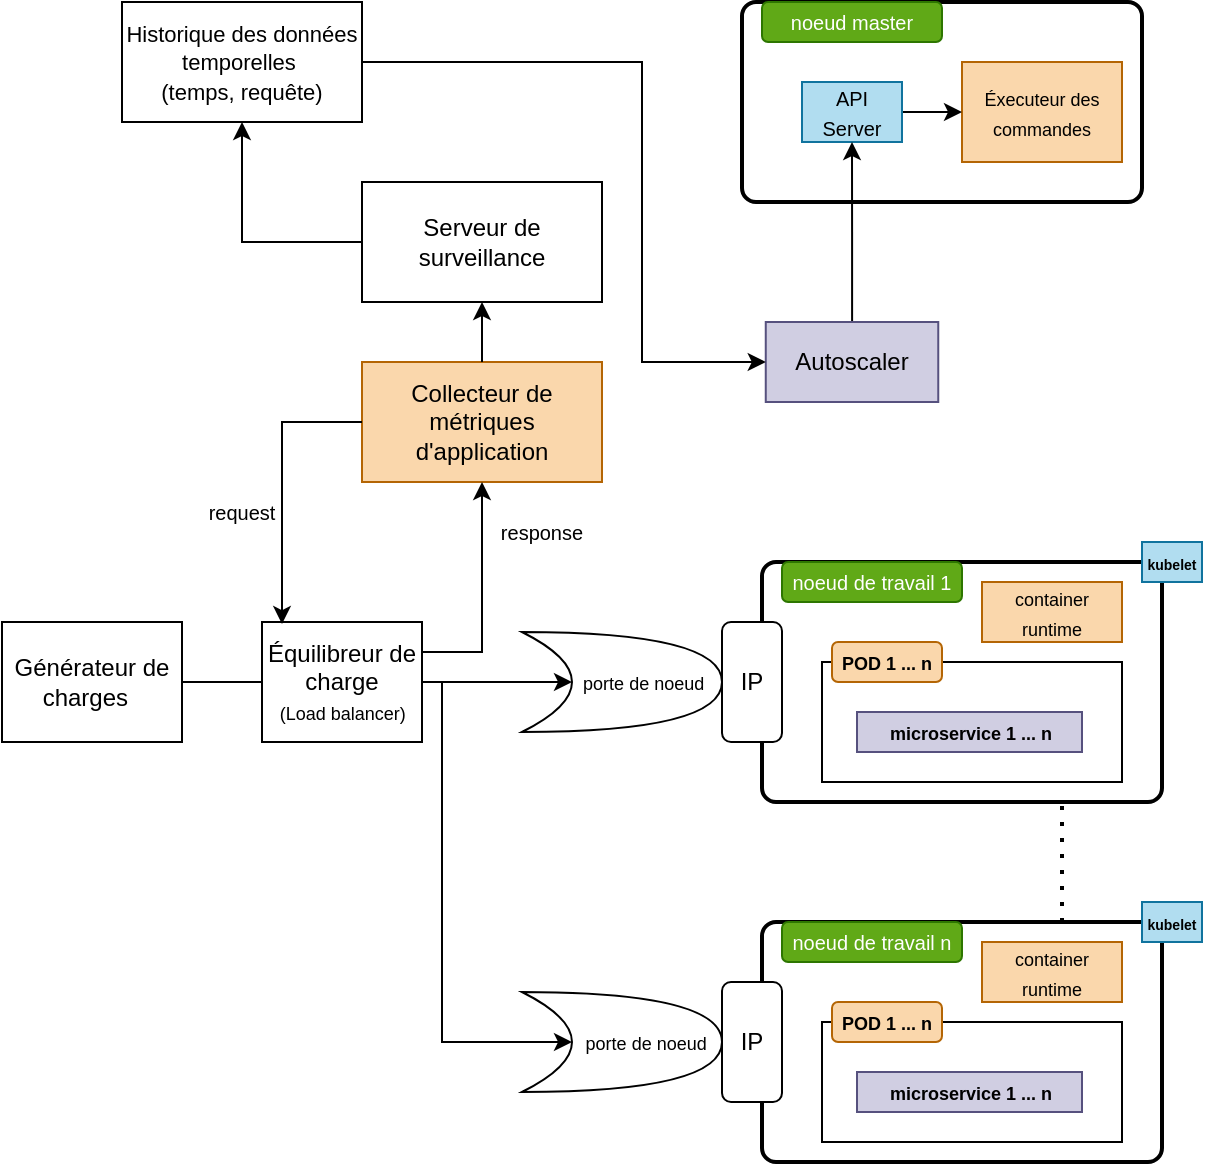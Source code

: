 <mxfile version="28.0.7">
  <diagram name="Page-1" id="FvB8RWJ11KUf7y3xcfyp">
    <mxGraphModel dx="976" dy="676" grid="1" gridSize="10" guides="1" tooltips="1" connect="1" arrows="1" fold="1" page="1" pageScale="1" pageWidth="827" pageHeight="1169" math="0" shadow="0">
      <root>
        <mxCell id="0" />
        <mxCell id="1" parent="0" />
        <mxCell id="x1dMFj4j9f9ZYq24DW8U-1" value="Générateur de charges&amp;nbsp;&amp;nbsp;" style="rounded=0;whiteSpace=wrap;html=1;" vertex="1" parent="1">
          <mxGeometry x="70" y="430" width="90" height="60" as="geometry" />
        </mxCell>
        <mxCell id="x1dMFj4j9f9ZYq24DW8U-2" value="" style="endArrow=classic;html=1;rounded=0;exitX=1;exitY=0.5;exitDx=0;exitDy=0;" edge="1" parent="1" source="x1dMFj4j9f9ZYq24DW8U-1" target="x1dMFj4j9f9ZYq24DW8U-3">
          <mxGeometry width="50" height="50" relative="1" as="geometry">
            <mxPoint x="390" y="500" as="sourcePoint" />
            <mxPoint x="440" y="450" as="targetPoint" />
            <Array as="points">
              <mxPoint x="250" y="460" />
            </Array>
          </mxGeometry>
        </mxCell>
        <mxCell id="x1dMFj4j9f9ZYq24DW8U-3" value="&lt;div&gt;Équilibreur de charge&lt;/div&gt;&lt;div&gt;&amp;nbsp;&lt;font style=&quot;font-size: 9px;&quot;&gt;(Load balancer)&amp;nbsp;&lt;/font&gt;&lt;/div&gt;" style="rounded=0;whiteSpace=wrap;html=1;" vertex="1" parent="1">
          <mxGeometry x="200" y="430" width="80" height="60" as="geometry" />
        </mxCell>
        <mxCell id="x1dMFj4j9f9ZYq24DW8U-4" value="&lt;div align=&quot;center&quot;&gt;&amp;nbsp;&amp;nbsp;&lt;font style=&quot;font-size: 9px;&quot;&gt;&amp;nbsp; &amp;nbsp; &amp;nbsp; porte&amp;nbsp;de noeud&lt;/font&gt;&lt;/div&gt;" style="shape=xor;whiteSpace=wrap;html=1;align=center;" vertex="1" parent="1">
          <mxGeometry x="330" y="435" width="100" height="50" as="geometry" />
        </mxCell>
        <mxCell id="x1dMFj4j9f9ZYq24DW8U-7" value="" style="rounded=1;whiteSpace=wrap;html=1;absoluteArcSize=1;arcSize=14;strokeWidth=2;" vertex="1" parent="1">
          <mxGeometry x="450" y="400" width="200" height="120" as="geometry" />
        </mxCell>
        <mxCell id="x1dMFj4j9f9ZYq24DW8U-8" value="" style="endArrow=classic;html=1;rounded=0;exitX=1;exitY=0.5;exitDx=0;exitDy=0;entryX=0.25;entryY=0.5;entryDx=0;entryDy=0;entryPerimeter=0;" edge="1" parent="1" source="x1dMFj4j9f9ZYq24DW8U-3" target="x1dMFj4j9f9ZYq24DW8U-4">
          <mxGeometry width="50" height="50" relative="1" as="geometry">
            <mxPoint x="390" y="500" as="sourcePoint" />
            <mxPoint x="440" y="450" as="targetPoint" />
          </mxGeometry>
        </mxCell>
        <mxCell id="x1dMFj4j9f9ZYq24DW8U-9" value="&lt;font style=&quot;font-size: 10px;&quot;&gt;noeud de travail 1&lt;/font&gt;" style="rounded=1;whiteSpace=wrap;html=1;fillColor=#60a917;fontColor=#ffffff;strokeColor=#2D7600;" vertex="1" parent="1">
          <mxGeometry x="460" y="400" width="90" height="20" as="geometry" />
        </mxCell>
        <mxCell id="x1dMFj4j9f9ZYq24DW8U-12" value="IP" style="rounded=1;whiteSpace=wrap;html=1;" vertex="1" parent="1">
          <mxGeometry x="430" y="430" width="30" height="60" as="geometry" />
        </mxCell>
        <mxCell id="x1dMFj4j9f9ZYq24DW8U-16" value="" style="endArrow=none;dashed=1;html=1;dashPattern=1 3;strokeWidth=2;rounded=0;exitX=0.75;exitY=0;exitDx=0;exitDy=0;entryX=0.75;entryY=1;entryDx=0;entryDy=0;" edge="1" parent="1" target="x1dMFj4j9f9ZYq24DW8U-7">
          <mxGeometry width="50" height="50" relative="1" as="geometry">
            <mxPoint x="600" y="580" as="sourcePoint" />
            <mxPoint x="580" y="510" as="targetPoint" />
          </mxGeometry>
        </mxCell>
        <mxCell id="x1dMFj4j9f9ZYq24DW8U-18" value="&lt;font style=&quot;font-size: 9px;&quot;&gt;container runtime&lt;/font&gt;" style="rounded=0;whiteSpace=wrap;html=1;fillColor=#fad7ac;strokeColor=#b46504;" vertex="1" parent="1">
          <mxGeometry x="560" y="410" width="70" height="30" as="geometry" />
        </mxCell>
        <mxCell id="x1dMFj4j9f9ZYq24DW8U-20" value="" style="rounded=0;whiteSpace=wrap;html=1;" vertex="1" parent="1">
          <mxGeometry x="480" y="450" width="150" height="60" as="geometry" />
        </mxCell>
        <mxCell id="x1dMFj4j9f9ZYq24DW8U-21" value="&lt;font style=&quot;font-size: 9px;&quot;&gt;&lt;b&gt;POD&amp;nbsp;1 ... n&lt;/b&gt;&lt;/font&gt;" style="rounded=1;whiteSpace=wrap;html=1;fillColor=#fad7ac;strokeColor=#b46504;rotation=0;" vertex="1" parent="1">
          <mxGeometry x="485" y="440" width="55" height="20" as="geometry" />
        </mxCell>
        <mxCell id="x1dMFj4j9f9ZYq24DW8U-22" value="&lt;b&gt;&lt;font style=&quot;font-size: 9px;&quot;&gt;microservice 1&amp;nbsp;... n&lt;/font&gt;&lt;/b&gt;" style="rounded=0;whiteSpace=wrap;html=1;fillColor=#d0cee2;strokeColor=#56517e;" vertex="1" parent="1">
          <mxGeometry x="497.5" y="475" width="112.5" height="20" as="geometry" />
        </mxCell>
        <mxCell id="x1dMFj4j9f9ZYq24DW8U-28" value="&lt;b&gt;&lt;font style=&quot;font-size: 7px;&quot;&gt;kubelet&lt;/font&gt;&lt;/b&gt;" style="rounded=0;whiteSpace=wrap;html=1;fillColor=#b1ddf0;strokeColor=#10739e;" vertex="1" parent="1">
          <mxGeometry x="640" y="390" width="30" height="20" as="geometry" />
        </mxCell>
        <mxCell id="x1dMFj4j9f9ZYq24DW8U-32" value="" style="rounded=1;whiteSpace=wrap;html=1;absoluteArcSize=1;arcSize=14;strokeWidth=2;" vertex="1" parent="1">
          <mxGeometry x="450" y="580" width="200" height="120" as="geometry" />
        </mxCell>
        <mxCell id="x1dMFj4j9f9ZYq24DW8U-33" value="&lt;font style=&quot;font-size: 10px;&quot;&gt;noeud de travail n&lt;/font&gt;" style="rounded=1;whiteSpace=wrap;html=1;fillColor=#60a917;fontColor=#ffffff;strokeColor=#2D7600;" vertex="1" parent="1">
          <mxGeometry x="460" y="580" width="90" height="20" as="geometry" />
        </mxCell>
        <mxCell id="x1dMFj4j9f9ZYq24DW8U-34" value="IP" style="rounded=1;whiteSpace=wrap;html=1;" vertex="1" parent="1">
          <mxGeometry x="430" y="610" width="30" height="60" as="geometry" />
        </mxCell>
        <mxCell id="x1dMFj4j9f9ZYq24DW8U-36" value="&lt;font style=&quot;font-size: 9px;&quot;&gt;container runtime&lt;/font&gt;" style="rounded=0;whiteSpace=wrap;html=1;fillColor=#fad7ac;strokeColor=#b46504;" vertex="1" parent="1">
          <mxGeometry x="560" y="590" width="70" height="30" as="geometry" />
        </mxCell>
        <mxCell id="x1dMFj4j9f9ZYq24DW8U-37" value="" style="rounded=0;whiteSpace=wrap;html=1;" vertex="1" parent="1">
          <mxGeometry x="480" y="630" width="150" height="60" as="geometry" />
        </mxCell>
        <mxCell id="x1dMFj4j9f9ZYq24DW8U-38" value="&lt;font style=&quot;font-size: 9px;&quot;&gt;&lt;b&gt;POD&amp;nbsp;1 ... n&lt;/b&gt;&lt;/font&gt;" style="rounded=1;whiteSpace=wrap;html=1;fillColor=#fad7ac;strokeColor=#b46504;rotation=0;" vertex="1" parent="1">
          <mxGeometry x="485" y="620" width="55" height="20" as="geometry" />
        </mxCell>
        <mxCell id="x1dMFj4j9f9ZYq24DW8U-39" value="&lt;b&gt;&lt;font style=&quot;font-size: 9px;&quot;&gt;microservice 1&amp;nbsp;... n&lt;/font&gt;&lt;/b&gt;" style="rounded=0;whiteSpace=wrap;html=1;fillColor=#d0cee2;strokeColor=#56517e;" vertex="1" parent="1">
          <mxGeometry x="497.5" y="655" width="112.5" height="20" as="geometry" />
        </mxCell>
        <mxCell id="x1dMFj4j9f9ZYq24DW8U-40" value="&lt;b&gt;&lt;font style=&quot;font-size: 7px;&quot;&gt;kubelet&lt;/font&gt;&lt;/b&gt;" style="rounded=0;whiteSpace=wrap;html=1;fillColor=#b1ddf0;strokeColor=#10739e;" vertex="1" parent="1">
          <mxGeometry x="640" y="570" width="30" height="20" as="geometry" />
        </mxCell>
        <mxCell id="x1dMFj4j9f9ZYq24DW8U-41" value="&lt;div align=&quot;center&quot;&gt;&amp;nbsp;&amp;nbsp;&lt;font style=&quot;font-size: 9px;&quot;&gt;&amp;nbsp; &amp;nbsp; &amp;nbsp; &amp;nbsp;porte&amp;nbsp;de noeud&lt;/font&gt;&lt;/div&gt;" style="shape=xor;whiteSpace=wrap;html=1;align=center;" vertex="1" parent="1">
          <mxGeometry x="330" y="615" width="100" height="50" as="geometry" />
        </mxCell>
        <mxCell id="x1dMFj4j9f9ZYq24DW8U-42" value="" style="endArrow=classic;html=1;rounded=0;entryX=0.25;entryY=0.5;entryDx=0;entryDy=0;entryPerimeter=0;" edge="1" parent="1" target="x1dMFj4j9f9ZYq24DW8U-41">
          <mxGeometry width="50" height="50" relative="1" as="geometry">
            <mxPoint x="290" y="460" as="sourcePoint" />
            <mxPoint x="460" y="450" as="targetPoint" />
            <Array as="points">
              <mxPoint x="290" y="640" />
            </Array>
          </mxGeometry>
        </mxCell>
        <mxCell id="x1dMFj4j9f9ZYq24DW8U-43" value="Collecteur de métriques d&#39;application" style="rounded=0;whiteSpace=wrap;html=1;fillColor=#fad7ac;strokeColor=#b46504;" vertex="1" parent="1">
          <mxGeometry x="250" y="300" width="120" height="60" as="geometry" />
        </mxCell>
        <mxCell id="x1dMFj4j9f9ZYq24DW8U-44" value="" style="endArrow=classic;html=1;rounded=0;exitX=0;exitY=0.5;exitDx=0;exitDy=0;entryX=0.125;entryY=0.017;entryDx=0;entryDy=0;entryPerimeter=0;" edge="1" parent="1" source="x1dMFj4j9f9ZYq24DW8U-43" target="x1dMFj4j9f9ZYq24DW8U-3">
          <mxGeometry width="50" height="50" relative="1" as="geometry">
            <mxPoint x="410" y="510" as="sourcePoint" />
            <mxPoint x="210" y="420" as="targetPoint" />
            <Array as="points">
              <mxPoint x="210" y="330" />
            </Array>
          </mxGeometry>
        </mxCell>
        <mxCell id="x1dMFj4j9f9ZYq24DW8U-45" value="" style="endArrow=classic;html=1;rounded=0;exitX=1;exitY=0.25;exitDx=0;exitDy=0;entryX=0.5;entryY=1;entryDx=0;entryDy=0;" edge="1" parent="1" source="x1dMFj4j9f9ZYq24DW8U-3" target="x1dMFj4j9f9ZYq24DW8U-43">
          <mxGeometry width="50" height="50" relative="1" as="geometry">
            <mxPoint x="410" y="510" as="sourcePoint" />
            <mxPoint x="460" y="460" as="targetPoint" />
            <Array as="points">
              <mxPoint x="310" y="445" />
            </Array>
          </mxGeometry>
        </mxCell>
        <mxCell id="x1dMFj4j9f9ZYq24DW8U-49" value="&lt;font style=&quot;font-size: 10px;&quot;&gt;request&lt;/font&gt;" style="text;html=1;align=center;verticalAlign=middle;whiteSpace=wrap;rounded=0;" vertex="1" parent="1">
          <mxGeometry x="160" y="360" width="60" height="30" as="geometry" />
        </mxCell>
        <mxCell id="x1dMFj4j9f9ZYq24DW8U-51" value="&lt;font style=&quot;font-size: 10px;&quot;&gt;response&lt;/font&gt;" style="text;html=1;align=center;verticalAlign=middle;whiteSpace=wrap;rounded=0;" vertex="1" parent="1">
          <mxGeometry x="310" y="370" width="60" height="30" as="geometry" />
        </mxCell>
        <mxCell id="x1dMFj4j9f9ZYq24DW8U-52" value="Serveur de surveillance" style="rounded=0;whiteSpace=wrap;html=1;" vertex="1" parent="1">
          <mxGeometry x="250" y="210" width="120" height="60" as="geometry" />
        </mxCell>
        <mxCell id="x1dMFj4j9f9ZYq24DW8U-55" value="" style="endArrow=classic;html=1;rounded=0;exitX=0.5;exitY=0;exitDx=0;exitDy=0;entryX=0.5;entryY=1;entryDx=0;entryDy=0;" edge="1" parent="1" source="x1dMFj4j9f9ZYq24DW8U-43" target="x1dMFj4j9f9ZYq24DW8U-52">
          <mxGeometry width="50" height="50" relative="1" as="geometry">
            <mxPoint x="410" y="510" as="sourcePoint" />
            <mxPoint x="460" y="460" as="targetPoint" />
          </mxGeometry>
        </mxCell>
        <mxCell id="x1dMFj4j9f9ZYq24DW8U-57" value="" style="rounded=1;whiteSpace=wrap;html=1;absoluteArcSize=1;arcSize=14;strokeWidth=2;" vertex="1" parent="1">
          <mxGeometry x="440" y="120" width="200" height="100" as="geometry" />
        </mxCell>
        <mxCell id="x1dMFj4j9f9ZYq24DW8U-58" value="&lt;font style=&quot;font-size: 10px;&quot;&gt;noeud master&lt;/font&gt;" style="rounded=1;whiteSpace=wrap;html=1;fillColor=#60a917;fontColor=#ffffff;strokeColor=#2D7600;" vertex="1" parent="1">
          <mxGeometry x="450" y="120" width="90" height="20" as="geometry" />
        </mxCell>
        <mxCell id="x1dMFj4j9f9ZYq24DW8U-60" value="&lt;font style=&quot;font-size: 9px;&quot;&gt;Éxecuteur des commandes&lt;/font&gt;" style="rounded=0;whiteSpace=wrap;html=1;fillColor=#fad7ac;strokeColor=#b46504;" vertex="1" parent="1">
          <mxGeometry x="550" y="150" width="80" height="50" as="geometry" />
        </mxCell>
        <mxCell id="x1dMFj4j9f9ZYq24DW8U-65" value="&lt;div&gt;&lt;font style=&quot;font-size: 11px;&quot;&gt;Historique des données temporelles&amp;nbsp;&lt;/font&gt;&lt;/div&gt;&lt;div&gt;&lt;font style=&quot;font-size: 11px;&quot;&gt;(temps, requête)&lt;/font&gt;&lt;/div&gt;" style="rounded=0;whiteSpace=wrap;html=1;" vertex="1" parent="1">
          <mxGeometry x="130" y="120" width="120" height="60" as="geometry" />
        </mxCell>
        <mxCell id="x1dMFj4j9f9ZYq24DW8U-66" value="" style="endArrow=classic;html=1;rounded=0;exitX=0;exitY=0.5;exitDx=0;exitDy=0;entryX=0.5;entryY=1;entryDx=0;entryDy=0;" edge="1" parent="1" source="x1dMFj4j9f9ZYq24DW8U-52" target="x1dMFj4j9f9ZYq24DW8U-65">
          <mxGeometry width="50" height="50" relative="1" as="geometry">
            <mxPoint x="410" y="440" as="sourcePoint" />
            <mxPoint x="460" y="390" as="targetPoint" />
            <Array as="points">
              <mxPoint x="190" y="240" />
            </Array>
          </mxGeometry>
        </mxCell>
        <mxCell id="x1dMFj4j9f9ZYq24DW8U-71" value="" style="edgeStyle=orthogonalEdgeStyle;rounded=0;orthogonalLoop=1;jettySize=auto;html=1;dashed=1;shape=wire;" edge="1" parent="1" source="x1dMFj4j9f9ZYq24DW8U-67" target="x1dMFj4j9f9ZYq24DW8U-60">
          <mxGeometry relative="1" as="geometry" />
        </mxCell>
        <mxCell id="x1dMFj4j9f9ZYq24DW8U-67" value="&lt;font style=&quot;font-size: 10px;&quot;&gt;API Server&lt;/font&gt;" style="rounded=0;whiteSpace=wrap;html=1;fillColor=#b1ddf0;strokeColor=#10739e;" vertex="1" parent="1">
          <mxGeometry x="470" y="160" width="50" height="30" as="geometry" />
        </mxCell>
        <mxCell id="x1dMFj4j9f9ZYq24DW8U-72" value="" style="edgeStyle=orthogonalEdgeStyle;rounded=0;orthogonalLoop=1;jettySize=auto;html=1;" edge="1" parent="1" source="x1dMFj4j9f9ZYq24DW8U-68" target="x1dMFj4j9f9ZYq24DW8U-67">
          <mxGeometry relative="1" as="geometry" />
        </mxCell>
        <mxCell id="x1dMFj4j9f9ZYq24DW8U-68" value="Autoscaler" style="rounded=0;whiteSpace=wrap;html=1;fillColor=#d0cee2;strokeColor=#56517e;" vertex="1" parent="1">
          <mxGeometry x="451.88" y="280" width="86.25" height="40" as="geometry" />
        </mxCell>
        <mxCell id="x1dMFj4j9f9ZYq24DW8U-69" value="" style="endArrow=classic;html=1;rounded=0;exitX=1;exitY=0.5;exitDx=0;exitDy=0;entryX=0;entryY=0.5;entryDx=0;entryDy=0;" edge="1" parent="1" source="x1dMFj4j9f9ZYq24DW8U-65" target="x1dMFj4j9f9ZYq24DW8U-68">
          <mxGeometry width="50" height="50" relative="1" as="geometry">
            <mxPoint x="410" y="440" as="sourcePoint" />
            <mxPoint x="460" y="390" as="targetPoint" />
            <Array as="points">
              <mxPoint x="390" y="150" />
              <mxPoint x="390" y="300" />
            </Array>
          </mxGeometry>
        </mxCell>
      </root>
    </mxGraphModel>
  </diagram>
</mxfile>
